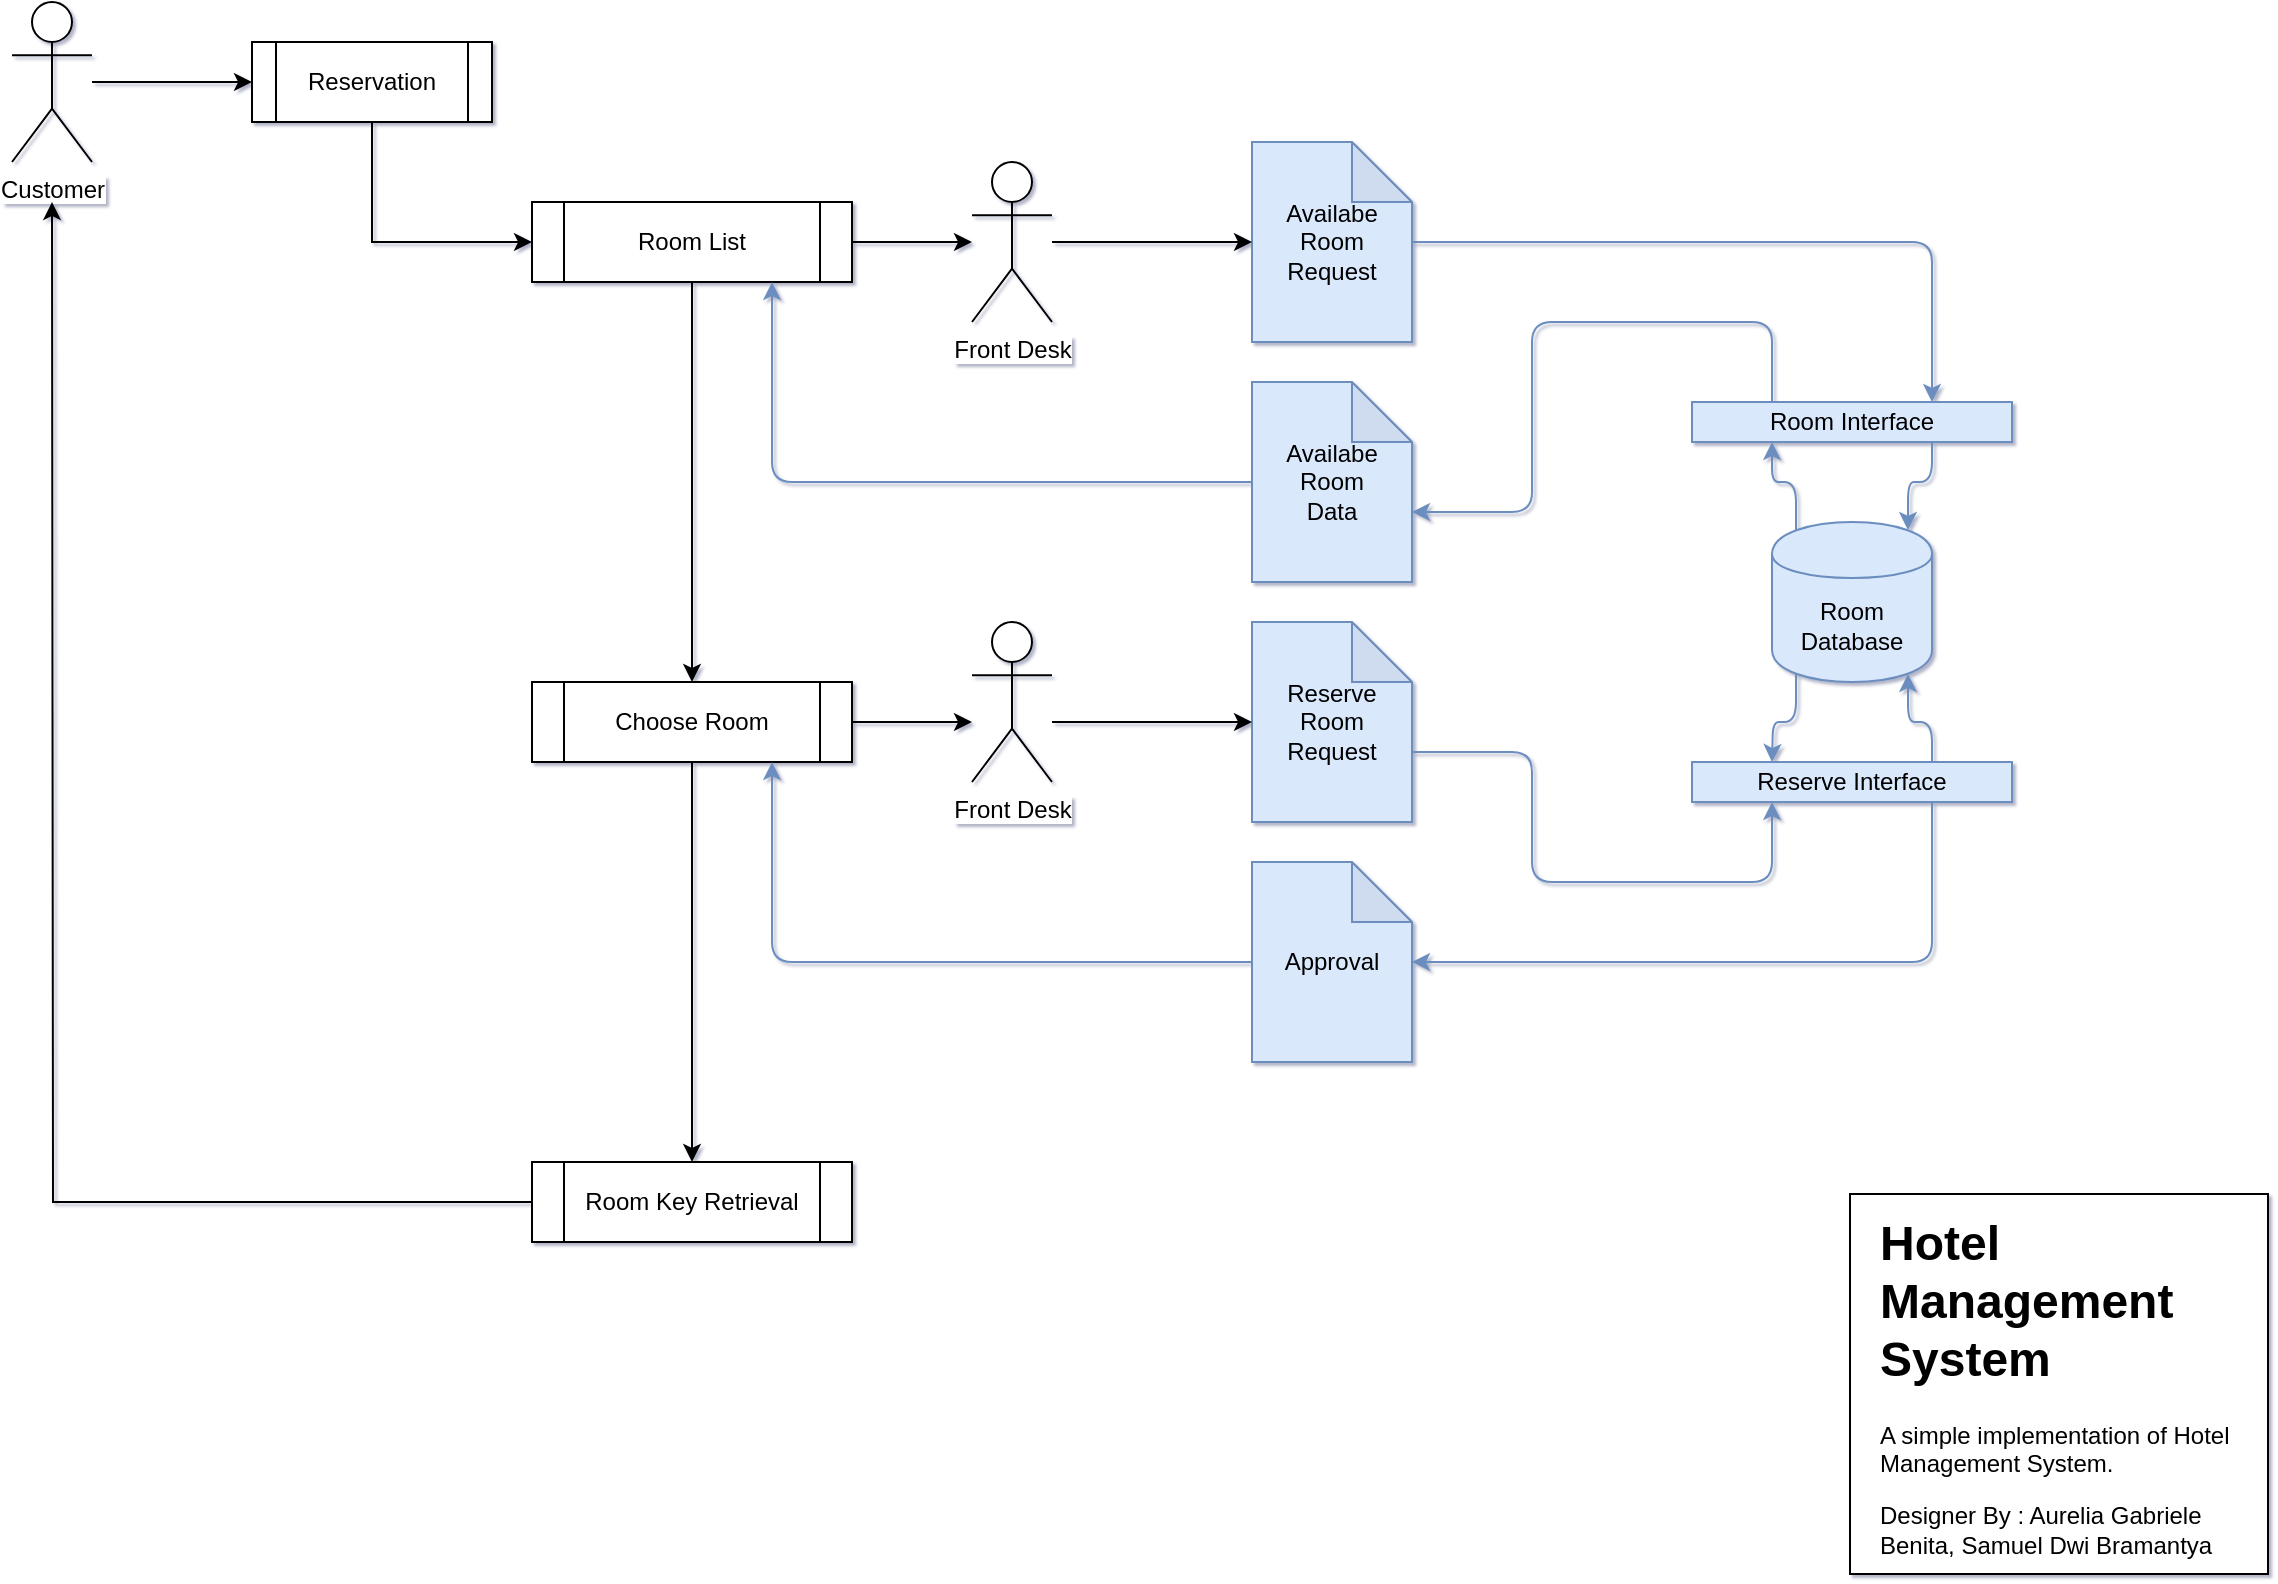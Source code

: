 <mxfile version="10.6.0" type="github"><diagram id="jy1NeAn_xUHHV-8wkCb6" name="Page-1"><mxGraphModel dx="1394" dy="803" grid="1" gridSize="10" guides="1" tooltips="1" connect="1" arrows="1" fold="1" page="1" pageScale="1" pageWidth="1169" pageHeight="827" math="0" shadow="1"><root><mxCell id="0"/><mxCell id="1" parent="0"/><mxCell id="vrOVGyuiTgQDW-pRXS24-6" value="" style="group" parent="1" vertex="1" connectable="0"><mxGeometry x="959" y="636" width="209" height="190" as="geometry"/></mxCell><mxCell id="vrOVGyuiTgQDW-pRXS24-5" value="" style="group;shadow=0;" parent="vrOVGyuiTgQDW-pRXS24-6" vertex="1" connectable="0"><mxGeometry width="209" height="190" as="geometry"/></mxCell><mxCell id="vrOVGyuiTgQDW-pRXS24-4" value="" style="rounded=0;whiteSpace=wrap;html=1;" parent="vrOVGyuiTgQDW-pRXS24-5" vertex="1"><mxGeometry width="209" height="190" as="geometry"/></mxCell><mxCell id="vrOVGyuiTgQDW-pRXS24-1" value="&lt;h1&gt;Hotel Management System &lt;br&gt;&lt;/h1&gt;&lt;p&gt;A simple implementation of Hotel Management System.&lt;/p&gt;&lt;p&gt;Designer By : Aurelia Gabriele Benita, Samuel Dwi Bramantya&lt;br&gt;&lt;/p&gt;" style="text;html=1;strokeColor=none;fillColor=none;spacing=5;spacingTop=-20;whiteSpace=wrap;overflow=hidden;rounded=0;perimeterSpacing=0;" parent="vrOVGyuiTgQDW-pRXS24-5" vertex="1"><mxGeometry x="9.5" y="5" width="190" height="180" as="geometry"/></mxCell><mxCell id="vrOVGyuiTgQDW-pRXS24-7" value="Customer" style="shape=umlActor;verticalLabelPosition=bottom;labelBackgroundColor=#ffffff;verticalAlign=top;html=1;outlineConnect=0;shadow=0;" parent="1" vertex="1"><mxGeometry x="40" y="40" width="40" height="80" as="geometry"/></mxCell><mxCell id="vrOVGyuiTgQDW-pRXS24-10" value="" style="endArrow=classic;html=1;entryX=0;entryY=0.5;entryDx=0;entryDy=0;" parent="1" target="vrOVGyuiTgQDW-pRXS24-11" edge="1"><mxGeometry width="50" height="50" relative="1" as="geometry"><mxPoint x="80" y="80" as="sourcePoint"/><mxPoint x="140" y="80" as="targetPoint"/></mxGeometry></mxCell><mxCell id="vrOVGyuiTgQDW-pRXS24-40" style="edgeStyle=orthogonalEdgeStyle;rounded=0;orthogonalLoop=1;jettySize=auto;html=1;exitX=0.5;exitY=1;exitDx=0;exitDy=0;entryX=0;entryY=0.5;entryDx=0;entryDy=0;" parent="1" source="vrOVGyuiTgQDW-pRXS24-11" target="vrOVGyuiTgQDW-pRXS24-33" edge="1"><mxGeometry relative="1" as="geometry"/></mxCell><mxCell id="vrOVGyuiTgQDW-pRXS24-11" value="Reservation" style="shape=process;whiteSpace=wrap;html=1;backgroundOutline=1;shadow=0;" parent="1" vertex="1"><mxGeometry x="160" y="60" width="120" height="40" as="geometry"/></mxCell><mxCell id="vrOVGyuiTgQDW-pRXS24-26" value="&lt;div&gt;Room&lt;/div&gt;&lt;div&gt;Database&lt;br&gt;&lt;/div&gt;" style="shape=cylinder;whiteSpace=wrap;html=1;boundedLbl=1;backgroundOutline=1;fillColor=#dae8fc;strokeColor=#6c8ebf;" parent="1" vertex="1"><mxGeometry x="920" y="300" width="80" height="80" as="geometry"/></mxCell><mxCell id="vrOVGyuiTgQDW-pRXS24-41" style="edgeStyle=orthogonalEdgeStyle;rounded=0;orthogonalLoop=1;jettySize=auto;html=1;exitX=1;exitY=0.5;exitDx=0;exitDy=0;" parent="1" source="vrOVGyuiTgQDW-pRXS24-33" edge="1"><mxGeometry relative="1" as="geometry"><mxPoint x="520" y="160" as="targetPoint"/></mxGeometry></mxCell><mxCell id="vrOVGyuiTgQDW-pRXS24-112" style="edgeStyle=orthogonalEdgeStyle;rounded=0;orthogonalLoop=1;jettySize=auto;html=1;exitX=0.5;exitY=1;exitDx=0;exitDy=0;entryX=0.5;entryY=0;entryDx=0;entryDy=0;startArrow=none;startFill=0;endArrow=classic;endFill=1;" parent="1" source="vrOVGyuiTgQDW-pRXS24-33" target="vrOVGyuiTgQDW-pRXS24-109" edge="1"><mxGeometry relative="1" as="geometry"/></mxCell><mxCell id="vrOVGyuiTgQDW-pRXS24-33" value="Room List" style="shape=process;whiteSpace=wrap;html=1;backgroundOutline=1;shadow=0;" parent="1" vertex="1"><mxGeometry x="300" y="140" width="160" height="40" as="geometry"/></mxCell><mxCell id="vrOVGyuiTgQDW-pRXS24-35" value="Front Desk" style="shape=umlActor;verticalLabelPosition=bottom;labelBackgroundColor=#ffffff;verticalAlign=top;html=1;outlineConnect=0;shadow=0;" parent="1" vertex="1"><mxGeometry x="520" y="120" width="40" height="80" as="geometry"/></mxCell><mxCell id="vrOVGyuiTgQDW-pRXS24-47" value="&lt;div&gt;Availabe&lt;/div&gt;&lt;div&gt;Room&lt;/div&gt;&lt;div&gt;Request&lt;br&gt;&lt;/div&gt;" style="shape=note;whiteSpace=wrap;html=1;backgroundOutline=1;darkOpacity=0.05;fillColor=#dae8fc;strokeColor=#6c8ebf;" parent="1" vertex="1"><mxGeometry x="660" y="110" width="80" height="100" as="geometry"/></mxCell><mxCell id="vrOVGyuiTgQDW-pRXS24-48" value="&lt;div&gt;Reserve&lt;/div&gt;&lt;div&gt;Room&lt;/div&gt;&lt;div&gt;Request&lt;br&gt;&lt;/div&gt;" style="shape=note;whiteSpace=wrap;html=1;backgroundOutline=1;darkOpacity=0.05;fillColor=#dae8fc;strokeColor=#6c8ebf;" parent="1" vertex="1"><mxGeometry x="660" y="350" width="80" height="100" as="geometry"/></mxCell><mxCell id="vrOVGyuiTgQDW-pRXS24-51" value="" style="endArrow=classic;html=1;entryX=0;entryY=0.5;entryDx=0;entryDy=0;entryPerimeter=0;edgeStyle=orthogonalEdgeStyle;" parent="1" target="vrOVGyuiTgQDW-pRXS24-47" edge="1"><mxGeometry width="50" height="50" relative="1" as="geometry"><mxPoint x="560" y="160" as="sourcePoint"/><mxPoint x="620" y="260" as="targetPoint"/><Array as="points"><mxPoint x="640" y="160"/><mxPoint x="640" y="160"/></Array></mxGeometry></mxCell><mxCell id="vrOVGyuiTgQDW-pRXS24-55" value="&lt;div&gt;Availabe&lt;/div&gt;&lt;div&gt;Room&lt;/div&gt;&lt;div&gt;Data&lt;br&gt;&lt;/div&gt;" style="shape=note;whiteSpace=wrap;html=1;backgroundOutline=1;darkOpacity=0.05;fillColor=#dae8fc;strokeColor=#6c8ebf;" parent="1" vertex="1"><mxGeometry x="660" y="230" width="80" height="100" as="geometry"/></mxCell><mxCell id="vrOVGyuiTgQDW-pRXS24-61" value="Front Desk" style="shape=umlActor;verticalLabelPosition=bottom;labelBackgroundColor=#ffffff;verticalAlign=top;html=1;outlineConnect=0;shadow=0;" parent="1" vertex="1"><mxGeometry x="520" y="350" width="40" height="80" as="geometry"/></mxCell><mxCell id="vrOVGyuiTgQDW-pRXS24-64" value="&lt;div&gt;Approval&lt;/div&gt;" style="shape=note;whiteSpace=wrap;html=1;backgroundOutline=1;darkOpacity=0.05;fillColor=#dae8fc;strokeColor=#6c8ebf;" parent="1" vertex="1"><mxGeometry x="660" y="470" width="80" height="100" as="geometry"/></mxCell><mxCell id="vrOVGyuiTgQDW-pRXS24-72" value="Reserve Interface" style="rounded=0;whiteSpace=wrap;html=1;fillColor=#dae8fc;strokeColor=#6c8ebf;" parent="1" vertex="1"><mxGeometry x="880" y="420" width="160" height="20" as="geometry"/></mxCell><mxCell id="vrOVGyuiTgQDW-pRXS24-75" value="Room Interface" style="rounded=0;whiteSpace=wrap;html=1;fillColor=#dae8fc;strokeColor=#6c8ebf;" parent="1" vertex="1"><mxGeometry x="880" y="240" width="160" height="20" as="geometry"/></mxCell><mxCell id="vrOVGyuiTgQDW-pRXS24-87" value="" style="endArrow=classic;html=1;exitX=0.15;exitY=0.95;exitDx=0;exitDy=0;exitPerimeter=0;edgeStyle=orthogonalEdgeStyle;fillColor=#dae8fc;strokeColor=#6c8ebf;" parent="1" source="vrOVGyuiTgQDW-pRXS24-26" edge="1"><mxGeometry width="50" height="50" relative="1" as="geometry"><mxPoint x="860" y="530" as="sourcePoint"/><mxPoint x="920" y="420" as="targetPoint"/></mxGeometry></mxCell><mxCell id="vrOVGyuiTgQDW-pRXS24-88" value="" style="endArrow=classic;html=1;exitX=0.75;exitY=0;exitDx=0;exitDy=0;entryX=0.85;entryY=0.95;entryDx=0;entryDy=0;entryPerimeter=0;edgeStyle=orthogonalEdgeStyle;fillColor=#dae8fc;strokeColor=#6c8ebf;" parent="1" source="vrOVGyuiTgQDW-pRXS24-72" target="vrOVGyuiTgQDW-pRXS24-26" edge="1"><mxGeometry width="50" height="50" relative="1" as="geometry"><mxPoint x="940" y="520" as="sourcePoint"/><mxPoint x="1050" y="376" as="targetPoint"/></mxGeometry></mxCell><mxCell id="vrOVGyuiTgQDW-pRXS24-89" value="" style="endArrow=classic;html=1;exitX=0.15;exitY=0.05;exitDx=0;exitDy=0;exitPerimeter=0;entryX=0.25;entryY=1;entryDx=0;entryDy=0;edgeStyle=orthogonalEdgeStyle;fillColor=#dae8fc;strokeColor=#6c8ebf;" parent="1" source="vrOVGyuiTgQDW-pRXS24-26" target="vrOVGyuiTgQDW-pRXS24-75" edge="1"><mxGeometry width="50" height="50" relative="1" as="geometry"><mxPoint x="830" y="410" as="sourcePoint"/><mxPoint x="880" y="360" as="targetPoint"/></mxGeometry></mxCell><mxCell id="vrOVGyuiTgQDW-pRXS24-90" value="" style="endArrow=classic;html=1;entryX=0.85;entryY=0.05;entryDx=0;entryDy=0;entryPerimeter=0;exitX=0.75;exitY=1;exitDx=0;exitDy=0;edgeStyle=orthogonalEdgeStyle;fillColor=#dae8fc;strokeColor=#6c8ebf;" parent="1" source="vrOVGyuiTgQDW-pRXS24-75" target="vrOVGyuiTgQDW-pRXS24-26" edge="1"><mxGeometry width="50" height="50" relative="1" as="geometry"><mxPoint x="850" y="380" as="sourcePoint"/><mxPoint x="900" y="330" as="targetPoint"/></mxGeometry></mxCell><mxCell id="vrOVGyuiTgQDW-pRXS24-95" value="" style="endArrow=classic;html=1;exitX=0.25;exitY=0;exitDx=0;exitDy=0;entryX=0;entryY=0;entryDx=80;entryDy=65;entryPerimeter=0;edgeStyle=orthogonalEdgeStyle;fillColor=#dae8fc;strokeColor=#6c8ebf;" parent="1" source="vrOVGyuiTgQDW-pRXS24-75" target="vrOVGyuiTgQDW-pRXS24-55" edge="1"><mxGeometry width="50" height="50" relative="1" as="geometry"><mxPoint x="770" y="330" as="sourcePoint"/><mxPoint x="820" y="280" as="targetPoint"/><Array as="points"><mxPoint x="920" y="200"/><mxPoint x="800" y="200"/><mxPoint x="800" y="295"/></Array></mxGeometry></mxCell><mxCell id="vrOVGyuiTgQDW-pRXS24-96" value="" style="endArrow=classic;html=1;exitX=0;exitY=0.5;exitDx=0;exitDy=0;exitPerimeter=0;entryX=0.75;entryY=1;entryDx=0;entryDy=0;edgeStyle=orthogonalEdgeStyle;fillColor=#dae8fc;strokeColor=#6c8ebf;" parent="1" source="vrOVGyuiTgQDW-pRXS24-55" target="vrOVGyuiTgQDW-pRXS24-33" edge="1"><mxGeometry width="50" height="50" relative="1" as="geometry"><mxPoint x="530" y="310" as="sourcePoint"/><mxPoint x="580" y="260" as="targetPoint"/></mxGeometry></mxCell><mxCell id="vrOVGyuiTgQDW-pRXS24-101" value="" style="endArrow=classic;html=1;entryX=0;entryY=0.5;entryDx=0;entryDy=0;entryPerimeter=0;" parent="1" target="vrOVGyuiTgQDW-pRXS24-48" edge="1"><mxGeometry width="50" height="50" relative="1" as="geometry"><mxPoint x="560" y="400" as="sourcePoint"/><mxPoint x="630" y="530" as="targetPoint"/></mxGeometry></mxCell><mxCell id="vrOVGyuiTgQDW-pRXS24-102" value="" style="endArrow=classic;html=1;entryX=0.75;entryY=0;entryDx=0;entryDy=0;edgeStyle=orthogonalEdgeStyle;fillColor=#dae8fc;strokeColor=#6c8ebf;" parent="1" source="vrOVGyuiTgQDW-pRXS24-47" target="vrOVGyuiTgQDW-pRXS24-75" edge="1"><mxGeometry width="50" height="50" relative="1" as="geometry"><mxPoint x="930" y="170" as="sourcePoint"/><mxPoint x="980" y="120" as="targetPoint"/><Array as="points"><mxPoint x="1000" y="160"/></Array></mxGeometry></mxCell><mxCell id="vrOVGyuiTgQDW-pRXS24-104" value="" style="endArrow=classic;html=1;exitX=0;exitY=0;exitDx=80;exitDy=65;exitPerimeter=0;entryX=0.25;entryY=1;entryDx=0;entryDy=0;edgeStyle=orthogonalEdgeStyle;fillColor=#dae8fc;strokeColor=#6c8ebf;" parent="1" source="vrOVGyuiTgQDW-pRXS24-48" target="vrOVGyuiTgQDW-pRXS24-72" edge="1"><mxGeometry width="50" height="50" relative="1" as="geometry"><mxPoint x="860" y="570" as="sourcePoint"/><mxPoint x="910" y="520" as="targetPoint"/><Array as="points"><mxPoint x="800" y="415"/><mxPoint x="800" y="480"/><mxPoint x="920" y="480"/></Array></mxGeometry></mxCell><mxCell id="vrOVGyuiTgQDW-pRXS24-105" value="" style="endArrow=classic;html=1;exitX=0.75;exitY=1;exitDx=0;exitDy=0;edgeStyle=orthogonalEdgeStyle;fillColor=#dae8fc;strokeColor=#6c8ebf;" parent="1" source="vrOVGyuiTgQDW-pRXS24-72" edge="1"><mxGeometry width="50" height="50" relative="1" as="geometry"><mxPoint x="840" y="560" as="sourcePoint"/><mxPoint x="740" y="520" as="targetPoint"/><Array as="points"><mxPoint x="1000" y="520"/><mxPoint x="740" y="520"/></Array></mxGeometry></mxCell><mxCell id="vrOVGyuiTgQDW-pRXS24-110" style="edgeStyle=orthogonalEdgeStyle;rounded=0;orthogonalLoop=1;jettySize=auto;html=1;exitX=1;exitY=0.5;exitDx=0;exitDy=0;startArrow=none;startFill=0;endArrow=classic;endFill=1;" parent="1" source="vrOVGyuiTgQDW-pRXS24-109" edge="1"><mxGeometry relative="1" as="geometry"><mxPoint x="520" y="400" as="targetPoint"/></mxGeometry></mxCell><mxCell id="vrOVGyuiTgQDW-pRXS24-114" style="edgeStyle=orthogonalEdgeStyle;rounded=0;orthogonalLoop=1;jettySize=auto;html=1;exitX=0.5;exitY=1;exitDx=0;exitDy=0;entryX=0.5;entryY=0;entryDx=0;entryDy=0;startArrow=none;startFill=0;endArrow=classic;endFill=1;" parent="1" source="vrOVGyuiTgQDW-pRXS24-109" target="vrOVGyuiTgQDW-pRXS24-113" edge="1"><mxGeometry relative="1" as="geometry"/></mxCell><mxCell id="vrOVGyuiTgQDW-pRXS24-109" value="Choose Room" style="shape=process;whiteSpace=wrap;html=1;backgroundOutline=1;shadow=0;" parent="1" vertex="1"><mxGeometry x="300" y="380" width="160" height="40" as="geometry"/></mxCell><mxCell id="vrOVGyuiTgQDW-pRXS24-111" value="" style="endArrow=classic;html=1;entryX=0.75;entryY=1;entryDx=0;entryDy=0;exitX=0;exitY=0.5;exitDx=0;exitDy=0;exitPerimeter=0;edgeStyle=orthogonalEdgeStyle;fillColor=#dae8fc;strokeColor=#6c8ebf;" parent="1" source="vrOVGyuiTgQDW-pRXS24-64" target="vrOVGyuiTgQDW-pRXS24-109" edge="1"><mxGeometry width="50" height="50" relative="1" as="geometry"><mxPoint x="580" y="610" as="sourcePoint"/><mxPoint x="630" y="560" as="targetPoint"/></mxGeometry></mxCell><mxCell id="vrOVGyuiTgQDW-pRXS24-115" style="edgeStyle=orthogonalEdgeStyle;rounded=0;orthogonalLoop=1;jettySize=auto;html=1;exitX=0;exitY=0.5;exitDx=0;exitDy=0;startArrow=none;startFill=0;endArrow=classic;endFill=1;" parent="1" source="vrOVGyuiTgQDW-pRXS24-113" edge="1"><mxGeometry relative="1" as="geometry"><mxPoint x="60" y="140" as="targetPoint"/></mxGeometry></mxCell><mxCell id="vrOVGyuiTgQDW-pRXS24-113" value="&lt;div&gt;Room Key Retrieval&lt;/div&gt;" style="shape=process;whiteSpace=wrap;html=1;backgroundOutline=1;shadow=0;" parent="1" vertex="1"><mxGeometry x="300" y="620" width="160" height="40" as="geometry"/></mxCell></root></mxGraphModel></diagram></mxfile>